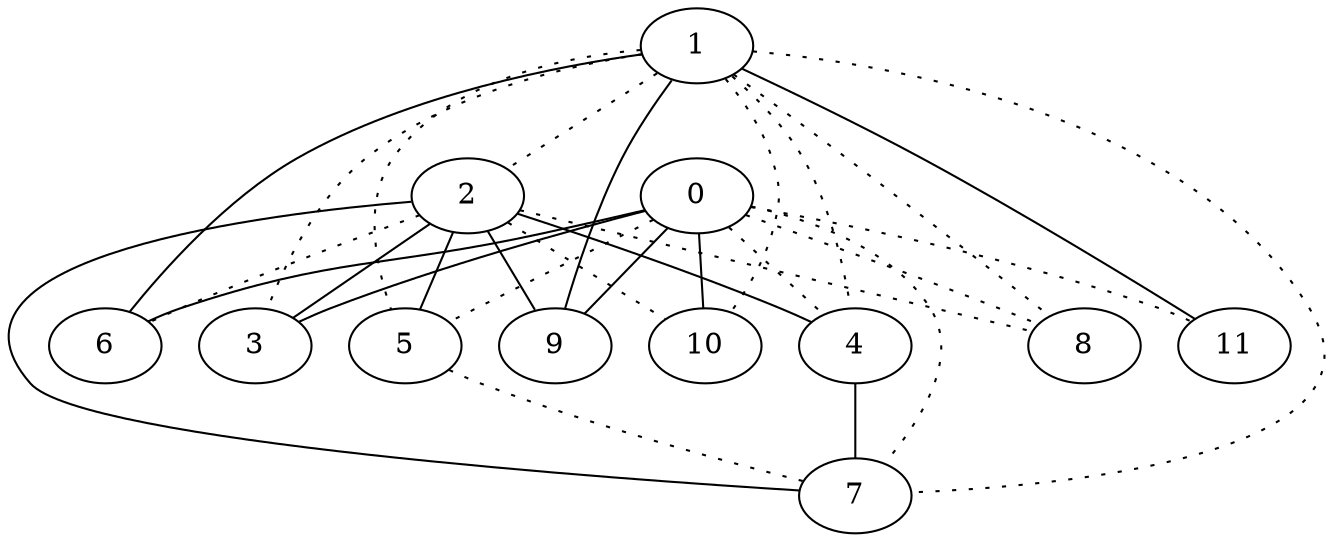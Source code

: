 graph {
a0[label=0];
a1[label=1];
a2[label=2];
a3[label=3];
a4[label=4];
a5[label=5];
a6[label=6];
a7[label=7];
a8[label=8];
a9[label=9];
a10[label=10];
a11[label=11];
a0 -- a3;
a0 -- a4 [style=dotted];
a0 -- a5 [style=dotted];
a0 -- a6;
a0 -- a7 [style=dotted];
a0 -- a8 [style=dotted];
a0 -- a9;
a0 -- a10;
a0 -- a11 [style=dotted];
a1 -- a2 [style=dotted];
a1 -- a3 [style=dotted];
a1 -- a4 [style=dotted];
a1 -- a5 [style=dotted];
a1 -- a6;
a1 -- a7 [style=dotted];
a1 -- a8 [style=dotted];
a1 -- a9;
a1 -- a10 [style=dotted];
a1 -- a11;
a2 -- a3;
a2 -- a4;
a2 -- a5;
a2 -- a6 [style=dotted];
a2 -- a7;
a2 -- a8 [style=dotted];
a2 -- a9;
a2 -- a10 [style=dotted];
a4 -- a7;
a5 -- a7 [style=dotted];
}
